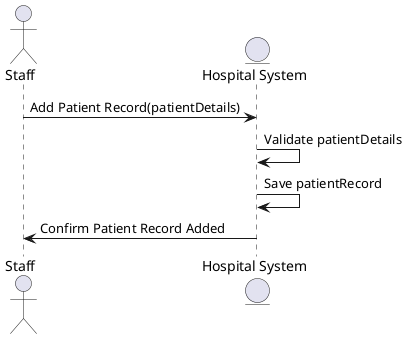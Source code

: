 @startuml
actor Staff
entity "Hospital System" as System

Staff -> System : Add Patient Record(patientDetails)
System -> System : Validate patientDetails
System -> System : Save patientRecord
System -> Staff : Confirm Patient Record Added
@enduml